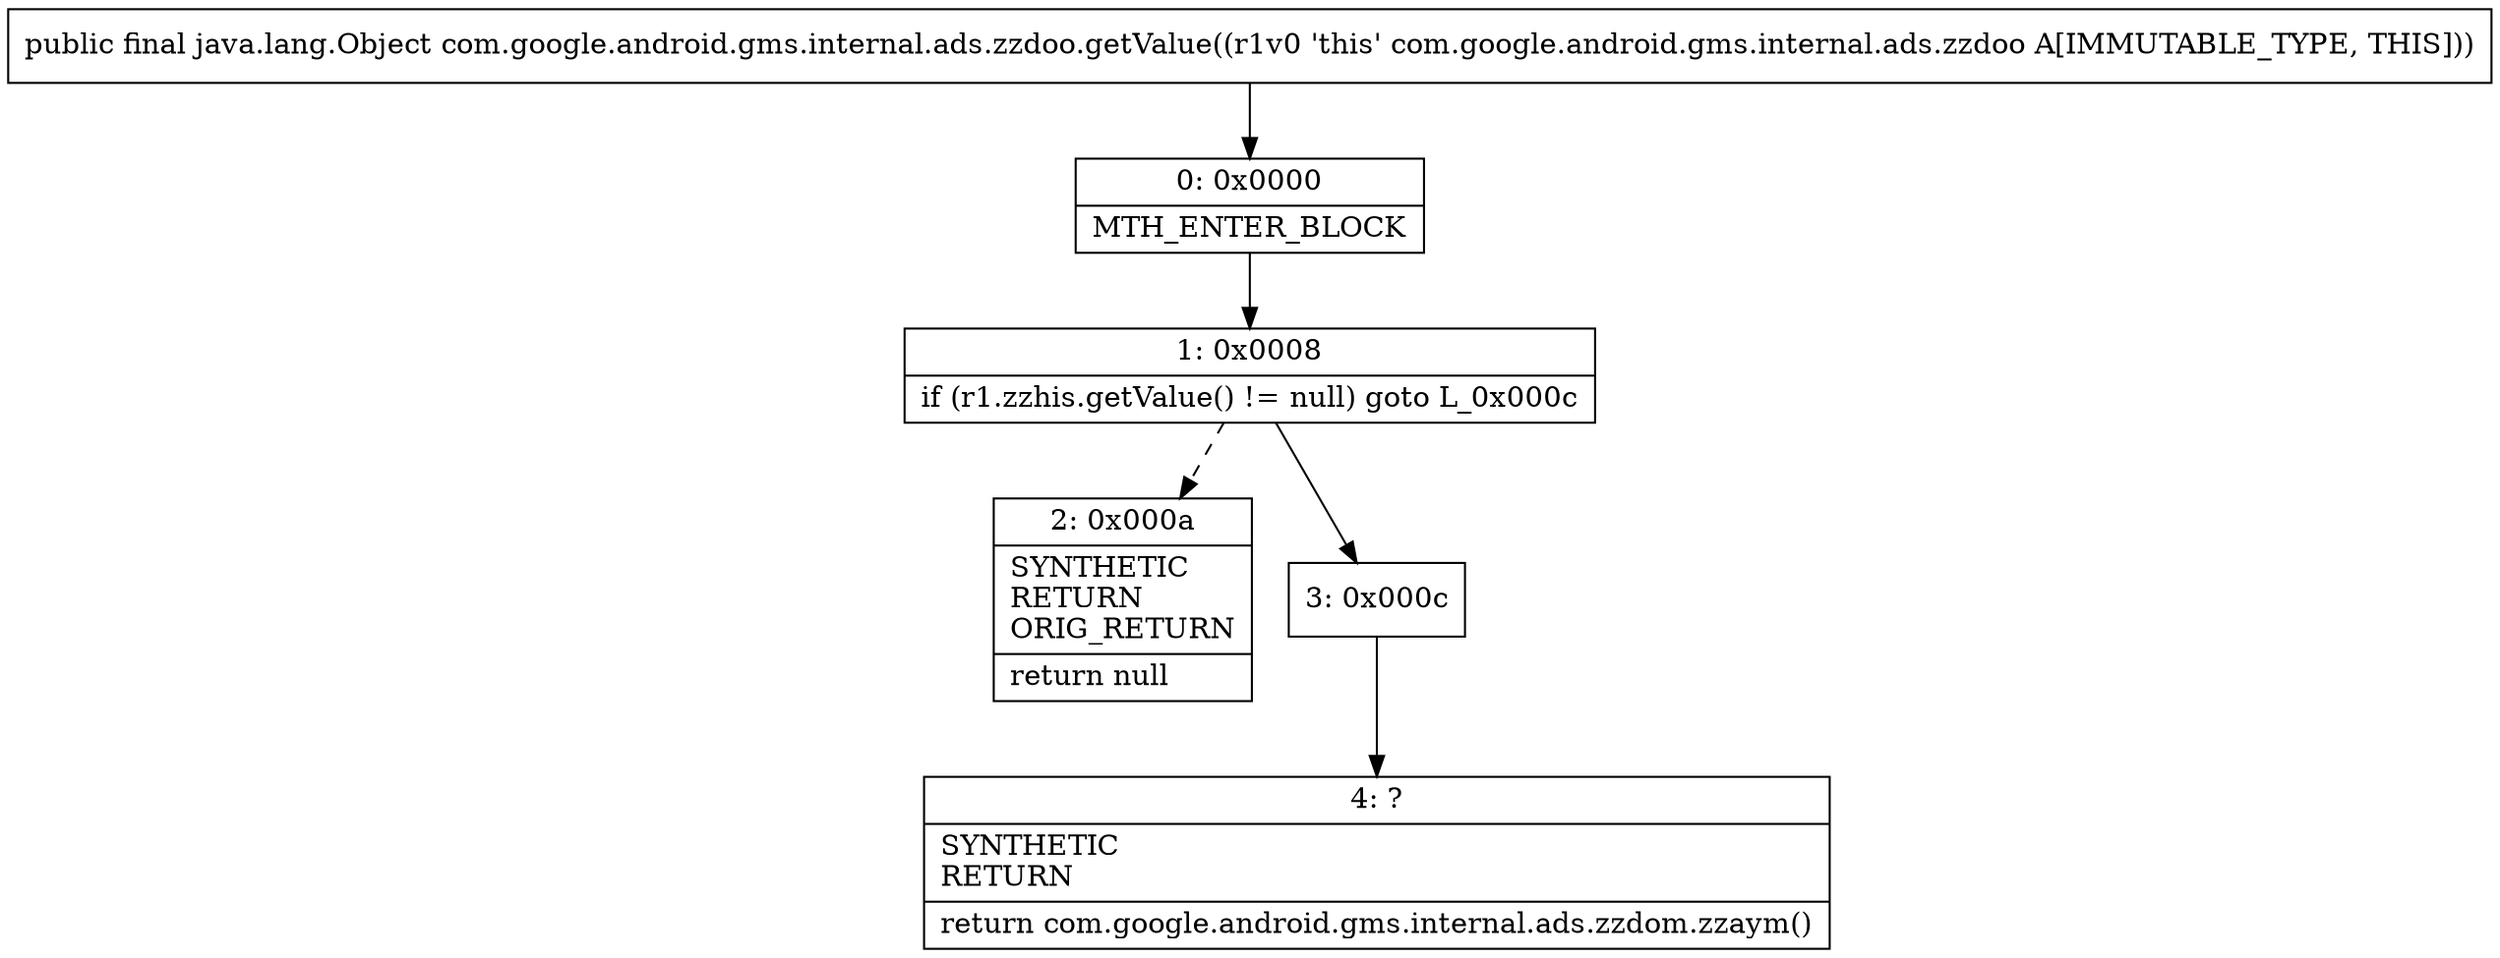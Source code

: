 digraph "CFG forcom.google.android.gms.internal.ads.zzdoo.getValue()Ljava\/lang\/Object;" {
Node_0 [shape=record,label="{0\:\ 0x0000|MTH_ENTER_BLOCK\l}"];
Node_1 [shape=record,label="{1\:\ 0x0008|if (r1.zzhis.getValue() != null) goto L_0x000c\l}"];
Node_2 [shape=record,label="{2\:\ 0x000a|SYNTHETIC\lRETURN\lORIG_RETURN\l|return null\l}"];
Node_3 [shape=record,label="{3\:\ 0x000c}"];
Node_4 [shape=record,label="{4\:\ ?|SYNTHETIC\lRETURN\l|return com.google.android.gms.internal.ads.zzdom.zzaym()\l}"];
MethodNode[shape=record,label="{public final java.lang.Object com.google.android.gms.internal.ads.zzdoo.getValue((r1v0 'this' com.google.android.gms.internal.ads.zzdoo A[IMMUTABLE_TYPE, THIS])) }"];
MethodNode -> Node_0;
Node_0 -> Node_1;
Node_1 -> Node_2[style=dashed];
Node_1 -> Node_3;
Node_3 -> Node_4;
}

